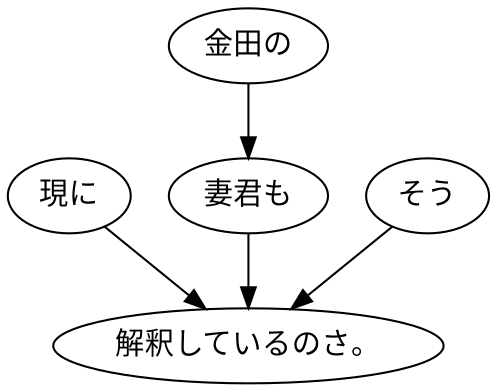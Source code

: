digraph graph2419 {
	node0 [label="現に"];
	node1 [label="金田の"];
	node2 [label="妻君も"];
	node3 [label="そう"];
	node4 [label="解釈しているのさ。"];
	node0 -> node4;
	node1 -> node2;
	node2 -> node4;
	node3 -> node4;
}
